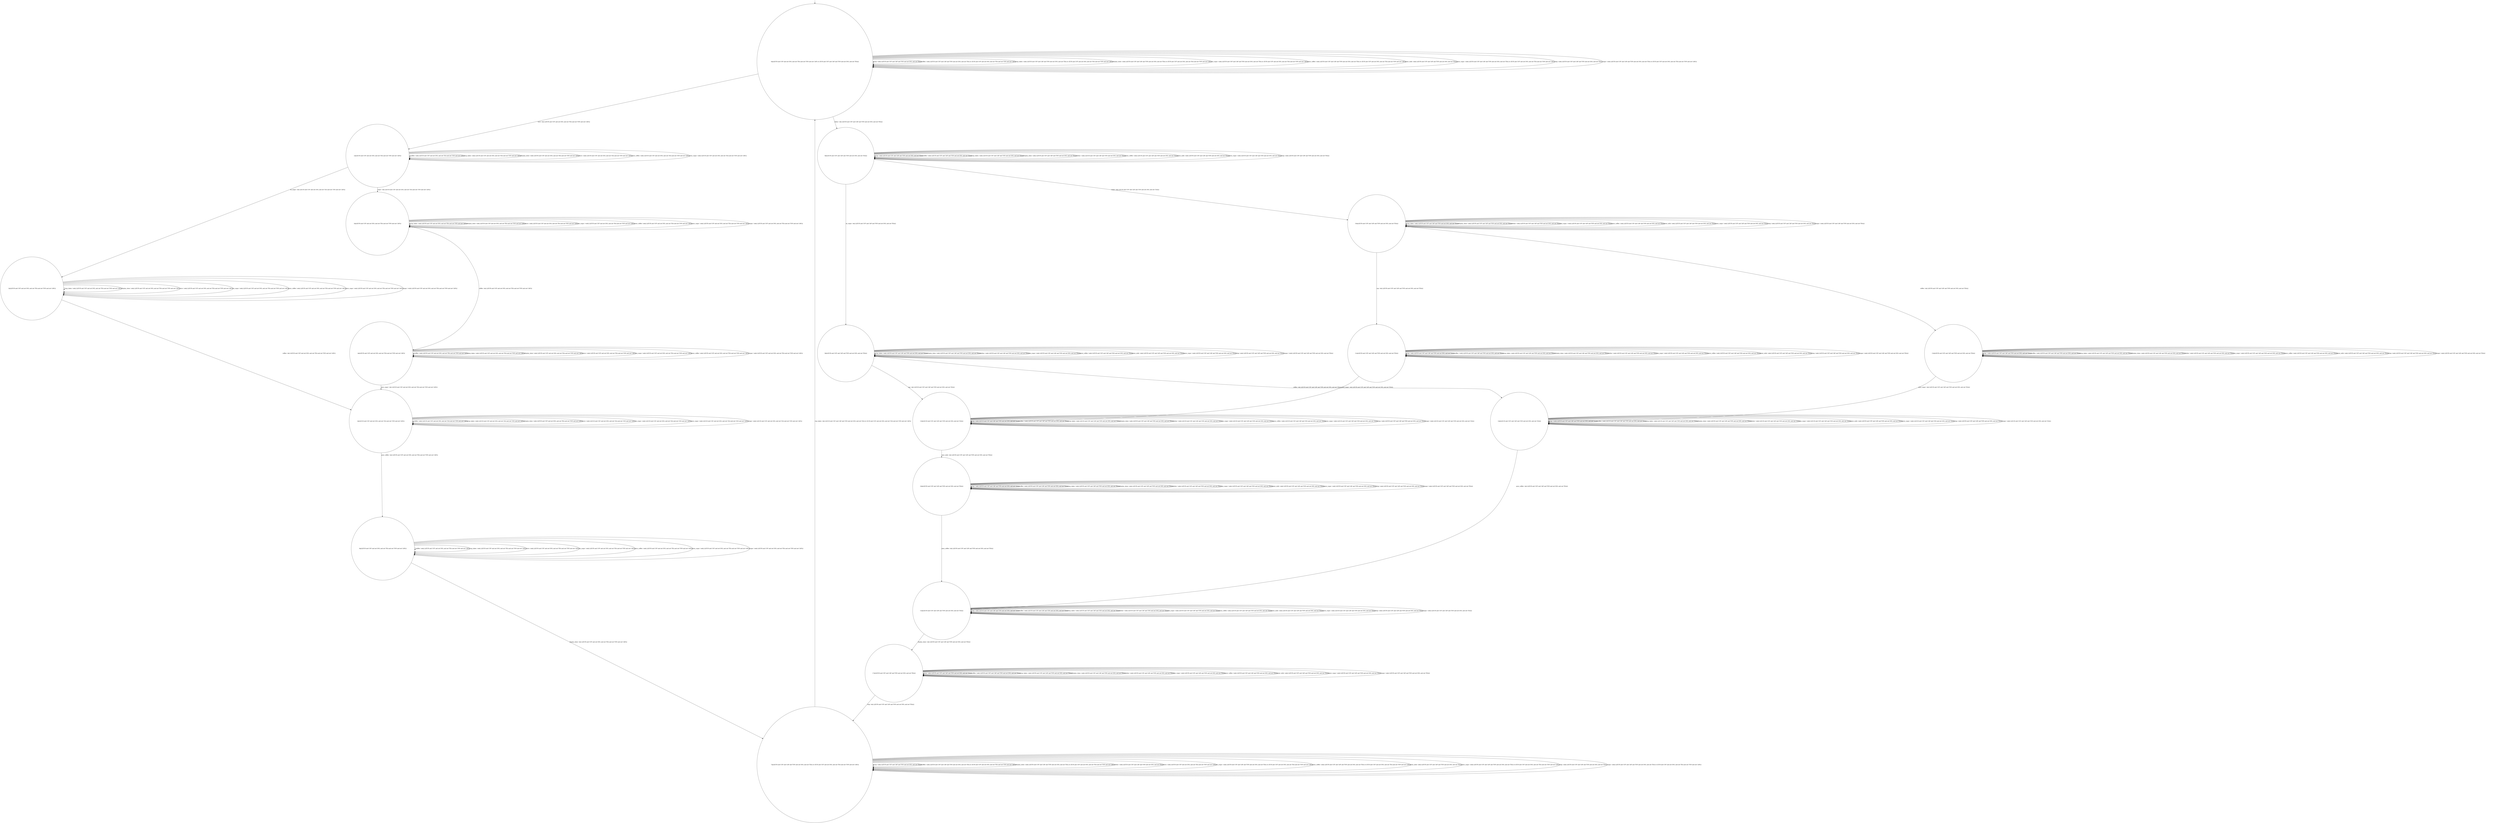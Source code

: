 digraph g {
	edge [lblstyle="above, sloped"];
	s0 [shape="circle" label="0@[((EUR and COF and not DOL and not TEA and not TON and not CAP) or (EUR and COF and CAP and TON and not DOL and not TEA))]"];
	s1 [shape="circle" label="1@[((EUR and COF and not DOL and not TEA and not TON and not CAP))]"];
	s2 [shape="circle" label="2@[((EUR and COF and not DOL and not TEA and not TON and not CAP))]"];
	s3 [shape="circle" label="3@[((EUR and COF and not DOL and not TEA and not TON and not CAP))]"];
	s4 [shape="circle" label="4@[((EUR and COF and not DOL and not TEA and not TON and not CAP))]"];
	s5 [shape="circle" label="5@[((EUR and COF and not DOL and not TEA and not TON and not CAP))]"];
	s6 [shape="circle" label="6@[((EUR and COF and not DOL and not TEA and not TON and not CAP))]"];
	s7 [shape="circle" label="7@[((EUR and COF and CAP and TON and not DOL and not TEA) or (EUR and COF and not DOL and not TEA and not TON and not CAP))]"];
	s8 [shape="circle" label="8@[((EUR and COF and CAP and TON and not DOL and not TEA))]"];
	s9 [shape="circle" label="9@[((EUR and COF and CAP and TON and not DOL and not TEA))]"];
	s10 [shape="circle" label="10@[((EUR and COF and CAP and TON and not DOL and not TEA))]"];
	s11 [shape="circle" label="11@[((EUR and COF and CAP and TON and not DOL and not TEA))]"];
	s12 [shape="circle" label="12@[((EUR and COF and CAP and TON and not DOL and not TEA))]"];
	s13 [shape="circle" label="13@[((EUR and COF and CAP and TON and not DOL and not TEA))]"];
	s14 [shape="circle" label="14@[((EUR and COF and CAP and TON and not DOL and not TEA))]"];
	s15 [shape="circle" label="15@[((EUR and COF and CAP and TON and not DOL and not TEA))]"];
	s16 [shape="circle" label="16@[((EUR and COF and CAP and TON and not DOL and not TEA))]"];
	s17 [shape="circle" label="17@[((EUR and COF and CAP and TON and not DOL and not TEA))]"];
	s0 -> s0 [label="cap / nok() [((EUR and COF and CAP and TON and not DOL and not TEA))]"];
	s0 -> s0 [label="coffee / nok() [((EUR and COF and CAP and TON and not DOL and not TEA) or (EUR and COF and not DOL and not TEA and not TON and not CAP))]"];
	s0 -> s0 [label="cup_taken / nok() [((EUR and COF and CAP and TON and not DOL and not TEA) or (EUR and COF and not DOL and not TEA and not TON and not CAP))]"];
	s0 -> s0 [label="display_done / nok() [((EUR and COF and CAP and TON and not DOL and not TEA) or (EUR and COF and not DOL and not TEA and not TON and not CAP))]"];
	s0 -> s8 [label="dollar / ok() [((EUR and COF and CAP and TON and not DOL and not TEA))]"];
	s0 -> s1 [label="euro / ok() [((EUR and COF and not DOL and not TEA and not TON and not CAP))]"];
	s0 -> s0 [label="no_sugar / nok() [((EUR and COF and CAP and TON and not DOL and not TEA) or (EUR and COF and not DOL and not TEA and not TON and not CAP))]"];
	s0 -> s0 [label="pour_coffee / nok() [((EUR and COF and CAP and TON and not DOL and not TEA) or (EUR and COF and not DOL and not TEA and not TON and not CAP))]"];
	s0 -> s0 [label="pour_milk / nok() [((EUR and COF and CAP and TON and not DOL and not TEA))]"];
	s0 -> s0 [label="pour_sugar / nok() [((EUR and COF and CAP and TON and not DOL and not TEA) or (EUR and COF and not DOL and not TEA and not TON and not CAP))]"];
	s0 -> s0 [label="ring / nok() [((EUR and COF and CAP and TON and not DOL and not TEA))]"];
	s0 -> s0 [label="sugar / nok() [((EUR and COF and CAP and TON and not DOL and not TEA) or (EUR and COF and not DOL and not TEA and not TON and not CAP))]"];
	s1 -> s1 [label="coffee / nok() [((EUR and COF and not DOL and not TEA and not TON and not CAP))]"];
	s1 -> s1 [label="cup_taken / nok() [((EUR and COF and not DOL and not TEA and not TON and not CAP))]"];
	s1 -> s1 [label="display_done / nok() [((EUR and COF and not DOL and not TEA and not TON and not CAP))]"];
	s1 -> s1 [label="euro / nok() [((EUR and COF and not DOL and not TEA and not TON and not CAP))]"];
	s1 -> s2 [label="no_sugar / ok() [((EUR and COF and not DOL and not TEA and not TON and not CAP))]"];
	s1 -> s1 [label="pour_coffee / nok() [((EUR and COF and not DOL and not TEA and not TON and not CAP))]"];
	s1 -> s1 [label="pour_sugar / nok() [((EUR and COF and not DOL and not TEA and not TON and not CAP))]"];
	s1 -> s3 [label="sugar / ok() [((EUR and COF and not DOL and not TEA and not TON and not CAP))]"];
	s2 -> s5 [label="coffee / ok() [((EUR and COF and not DOL and not TEA and not TON and not CAP))]"];
	s2 -> s2 [label="cup_taken / nok() [((EUR and COF and not DOL and not TEA and not TON and not CAP))]"];
	s2 -> s2 [label="display_done / nok() [((EUR and COF and not DOL and not TEA and not TON and not CAP))]"];
	s2 -> s2 [label="euro / nok() [((EUR and COF and not DOL and not TEA and not TON and not CAP))]"];
	s2 -> s2 [label="no_sugar / nok() [((EUR and COF and not DOL and not TEA and not TON and not CAP))]"];
	s2 -> s2 [label="pour_coffee / nok() [((EUR and COF and not DOL and not TEA and not TON and not CAP))]"];
	s2 -> s2 [label="pour_sugar / nok() [((EUR and COF and not DOL and not TEA and not TON and not CAP))]"];
	s2 -> s2 [label="sugar / void() [((EUR and COF and not DOL and not TEA and not TON and not CAP))]"];
	s3 -> s4 [label="coffee / ok() [((EUR and COF and not DOL and not TEA and not TON and not CAP))]"];
	s3 -> s3 [label="cup_taken / nok() [((EUR and COF and not DOL and not TEA and not TON and not CAP))]"];
	s3 -> s3 [label="display_done / nok() [((EUR and COF and not DOL and not TEA and not TON and not CAP))]"];
	s3 -> s3 [label="euro / nok() [((EUR and COF and not DOL and not TEA and not TON and not CAP))]"];
	s3 -> s3 [label="no_sugar / void() [((EUR and COF and not DOL and not TEA and not TON and not CAP))]"];
	s3 -> s3 [label="pour_coffee / nok() [((EUR and COF and not DOL and not TEA and not TON and not CAP))]"];
	s3 -> s3 [label="pour_sugar / nok() [((EUR and COF and not DOL and not TEA and not TON and not CAP))]"];
	s3 -> s3 [label="sugar / nok() [((EUR and COF and not DOL and not TEA and not TON and not CAP))]"];
	s4 -> s4 [label="coffee / nok() [((EUR and COF and not DOL and not TEA and not TON and not CAP))]"];
	s4 -> s4 [label="cup_taken / nok() [((EUR and COF and not DOL and not TEA and not TON and not CAP))]"];
	s4 -> s4 [label="display_done / nok() [((EUR and COF and not DOL and not TEA and not TON and not CAP))]"];
	s4 -> s4 [label="euro / nok() [((EUR and COF and not DOL and not TEA and not TON and not CAP))]"];
	s4 -> s4 [label="no_sugar / nok() [((EUR and COF and not DOL and not TEA and not TON and not CAP))]"];
	s4 -> s4 [label="pour_coffee / nok() [((EUR and COF and not DOL and not TEA and not TON and not CAP))]"];
	s4 -> s5 [label="pour_sugar / ok() [((EUR and COF and not DOL and not TEA and not TON and not CAP))]"];
	s4 -> s4 [label="sugar / nok() [((EUR and COF and not DOL and not TEA and not TON and not CAP))]"];
	s5 -> s5 [label="coffee / nok() [((EUR and COF and not DOL and not TEA and not TON and not CAP))]"];
	s5 -> s5 [label="cup_taken / nok() [((EUR and COF and not DOL and not TEA and not TON and not CAP))]"];
	s5 -> s5 [label="display_done / nok() [((EUR and COF and not DOL and not TEA and not TON and not CAP))]"];
	s5 -> s5 [label="euro / nok() [((EUR and COF and not DOL and not TEA and not TON and not CAP))]"];
	s5 -> s5 [label="no_sugar / nok() [((EUR and COF and not DOL and not TEA and not TON and not CAP))]"];
	s5 -> s6 [label="pour_coffee / ok() [((EUR and COF and not DOL and not TEA and not TON and not CAP))]"];
	s5 -> s5 [label="pour_sugar / nok() [((EUR and COF and not DOL and not TEA and not TON and not CAP))]"];
	s5 -> s5 [label="sugar / nok() [((EUR and COF and not DOL and not TEA and not TON and not CAP))]"];
	s6 -> s6 [label="coffee / nok() [((EUR and COF and not DOL and not TEA and not TON and not CAP))]"];
	s6 -> s6 [label="cup_taken / nok() [((EUR and COF and not DOL and not TEA and not TON and not CAP))]"];
	s6 -> s7 [label="display_done / ok() [((EUR and COF and not DOL and not TEA and not TON and not CAP))]"];
	s6 -> s6 [label="euro / nok() [((EUR and COF and not DOL and not TEA and not TON and not CAP))]"];
	s6 -> s6 [label="no_sugar / nok() [((EUR and COF and not DOL and not TEA and not TON and not CAP))]"];
	s6 -> s6 [label="pour_coffee / nok() [((EUR and COF and not DOL and not TEA and not TON and not CAP))]"];
	s6 -> s6 [label="pour_sugar / nok() [((EUR and COF and not DOL and not TEA and not TON and not CAP))]"];
	s6 -> s6 [label="sugar / nok() [((EUR and COF and not DOL and not TEA and not TON and not CAP))]"];
	s7 -> s7 [label="cap / nok() [((EUR and COF and CAP and TON and not DOL and not TEA))]"];
	s7 -> s7 [label="coffee / nok() [((EUR and COF and CAP and TON and not DOL and not TEA) or (EUR and COF and not DOL and not TEA and not TON and not CAP))]"];
	s7 -> s0 [label="cup_taken / ok() [((EUR and COF and CAP and TON and not DOL and not TEA) or (EUR and COF and not DOL and not TEA and not TON and not CAP))]"];
	s7 -> s7 [label="display_done / nok() [((EUR and COF and CAP and TON and not DOL and not TEA) or (EUR and COF and not DOL and not TEA and not TON and not CAP))]"];
	s7 -> s7 [label="dollar / nok() [((EUR and COF and CAP and TON and not DOL and not TEA))]"];
	s7 -> s7 [label="euro / nok() [((EUR and COF and not DOL and not TEA and not TON and not CAP))]"];
	s7 -> s7 [label="no_sugar / nok() [((EUR and COF and CAP and TON and not DOL and not TEA) or (EUR and COF and not DOL and not TEA and not TON and not CAP))]"];
	s7 -> s7 [label="pour_coffee / nok() [((EUR and COF and CAP and TON and not DOL and not TEA) or (EUR and COF and not DOL and not TEA and not TON and not CAP))]"];
	s7 -> s7 [label="pour_milk / nok() [((EUR and COF and CAP and TON and not DOL and not TEA))]"];
	s7 -> s7 [label="pour_sugar / nok() [((EUR and COF and CAP and TON and not DOL and not TEA) or (EUR and COF and not DOL and not TEA and not TON and not CAP))]"];
	s7 -> s7 [label="ring / nok() [((EUR and COF and CAP and TON and not DOL and not TEA))]"];
	s7 -> s7 [label="sugar / nok() [((EUR and COF and CAP and TON and not DOL and not TEA) or (EUR and COF and not DOL and not TEA and not TON and not CAP))]"];
	s8 -> s8 [label="cap / nok() [((EUR and COF and CAP and TON and not DOL and not TEA))]"];
	s8 -> s8 [label="coffee / nok() [((EUR and COF and CAP and TON and not DOL and not TEA))]"];
	s8 -> s8 [label="cup_taken / nok() [((EUR and COF and CAP and TON and not DOL and not TEA))]"];
	s8 -> s8 [label="display_done / nok() [((EUR and COF and CAP and TON and not DOL and not TEA))]"];
	s8 -> s8 [label="dollar / nok() [((EUR and COF and CAP and TON and not DOL and not TEA))]"];
	s8 -> s9 [label="no_sugar / ok() [((EUR and COF and CAP and TON and not DOL and not TEA))]"];
	s8 -> s8 [label="pour_coffee / nok() [((EUR and COF and CAP and TON and not DOL and not TEA))]"];
	s8 -> s8 [label="pour_milk / nok() [((EUR and COF and CAP and TON and not DOL and not TEA))]"];
	s8 -> s8 [label="pour_sugar / nok() [((EUR and COF and CAP and TON and not DOL and not TEA))]"];
	s8 -> s8 [label="ring / nok() [((EUR and COF and CAP and TON and not DOL and not TEA))]"];
	s8 -> s10 [label="sugar / ok() [((EUR and COF and CAP and TON and not DOL and not TEA))]"];
	s9 -> s13 [label="cap / ok() [((EUR and COF and CAP and TON and not DOL and not TEA))]"];
	s9 -> s14 [label="coffee / ok() [((EUR and COF and CAP and TON and not DOL and not TEA))]"];
	s9 -> s9 [label="cup_taken / nok() [((EUR and COF and CAP and TON and not DOL and not TEA))]"];
	s9 -> s9 [label="display_done / nok() [((EUR and COF and CAP and TON and not DOL and not TEA))]"];
	s9 -> s9 [label="dollar / nok() [((EUR and COF and CAP and TON and not DOL and not TEA))]"];
	s9 -> s9 [label="no_sugar / nok() [((EUR and COF and CAP and TON and not DOL and not TEA))]"];
	s9 -> s9 [label="pour_coffee / nok() [((EUR and COF and CAP and TON and not DOL and not TEA))]"];
	s9 -> s9 [label="pour_milk / nok() [((EUR and COF and CAP and TON and not DOL and not TEA))]"];
	s9 -> s9 [label="pour_sugar / nok() [((EUR and COF and CAP and TON and not DOL and not TEA))]"];
	s9 -> s9 [label="ring / nok() [((EUR and COF and CAP and TON and not DOL and not TEA))]"];
	s9 -> s9 [label="sugar / void() [((EUR and COF and CAP and TON and not DOL and not TEA))]"];
	s10 -> s11 [label="cap / ok() [((EUR and COF and CAP and TON and not DOL and not TEA))]"];
	s10 -> s12 [label="coffee / ok() [((EUR and COF and CAP and TON and not DOL and not TEA))]"];
	s10 -> s10 [label="cup_taken / nok() [((EUR and COF and CAP and TON and not DOL and not TEA))]"];
	s10 -> s10 [label="display_done / nok() [((EUR and COF and CAP and TON and not DOL and not TEA))]"];
	s10 -> s10 [label="dollar / nok() [((EUR and COF and CAP and TON and not DOL and not TEA))]"];
	s10 -> s10 [label="no_sugar / void() [((EUR and COF and CAP and TON and not DOL and not TEA))]"];
	s10 -> s10 [label="pour_coffee / nok() [((EUR and COF and CAP and TON and not DOL and not TEA))]"];
	s10 -> s10 [label="pour_milk / nok() [((EUR and COF and CAP and TON and not DOL and not TEA))]"];
	s10 -> s10 [label="pour_sugar / nok() [((EUR and COF and CAP and TON and not DOL and not TEA))]"];
	s10 -> s10 [label="ring / nok() [((EUR and COF and CAP and TON and not DOL and not TEA))]"];
	s10 -> s10 [label="sugar / nok() [((EUR and COF and CAP and TON and not DOL and not TEA))]"];
	s11 -> s11 [label="cap / nok() [((EUR and COF and CAP and TON and not DOL and not TEA))]"];
	s11 -> s11 [label="coffee / void() [((EUR and COF and CAP and TON and not DOL and not TEA))]"];
	s11 -> s11 [label="cup_taken / nok() [((EUR and COF and CAP and TON and not DOL and not TEA))]"];
	s11 -> s11 [label="display_done / nok() [((EUR and COF and CAP and TON and not DOL and not TEA))]"];
	s11 -> s11 [label="dollar / nok() [((EUR and COF and CAP and TON and not DOL and not TEA))]"];
	s11 -> s11 [label="no_sugar / nok() [((EUR and COF and CAP and TON and not DOL and not TEA))]"];
	s11 -> s11 [label="pour_coffee / nok() [((EUR and COF and CAP and TON and not DOL and not TEA))]"];
	s11 -> s11 [label="pour_milk / nok() [((EUR and COF and CAP and TON and not DOL and not TEA))]"];
	s11 -> s13 [label="pour_sugar / ok() [((EUR and COF and CAP and TON and not DOL and not TEA))]"];
	s11 -> s11 [label="ring / nok() [((EUR and COF and CAP and TON and not DOL and not TEA))]"];
	s11 -> s11 [label="sugar / nok() [((EUR and COF and CAP and TON and not DOL and not TEA))]"];
	s12 -> s12 [label="cap / void() [((EUR and COF and CAP and TON and not DOL and not TEA))]"];
	s12 -> s12 [label="coffee / nok() [((EUR and COF and CAP and TON and not DOL and not TEA))]"];
	s12 -> s12 [label="cup_taken / nok() [((EUR and COF and CAP and TON and not DOL and not TEA))]"];
	s12 -> s12 [label="display_done / nok() [((EUR and COF and CAP and TON and not DOL and not TEA))]"];
	s12 -> s12 [label="dollar / nok() [((EUR and COF and CAP and TON and not DOL and not TEA))]"];
	s12 -> s12 [label="no_sugar / nok() [((EUR and COF and CAP and TON and not DOL and not TEA))]"];
	s12 -> s12 [label="pour_coffee / nok() [((EUR and COF and CAP and TON and not DOL and not TEA))]"];
	s12 -> s12 [label="pour_milk / nok() [((EUR and COF and CAP and TON and not DOL and not TEA))]"];
	s12 -> s14 [label="pour_sugar / ok() [((EUR and COF and CAP and TON and not DOL and not TEA))]"];
	s12 -> s12 [label="ring / nok() [((EUR and COF and CAP and TON and not DOL and not TEA))]"];
	s12 -> s12 [label="sugar / nok() [((EUR and COF and CAP and TON and not DOL and not TEA))]"];
	s13 -> s13 [label="cap / nok() [((EUR and COF and CAP and TON and not DOL and not TEA))]"];
	s13 -> s13 [label="coffee / void() [((EUR and COF and CAP and TON and not DOL and not TEA))]"];
	s13 -> s13 [label="cup_taken / nok() [((EUR and COF and CAP and TON and not DOL and not TEA))]"];
	s13 -> s13 [label="display_done / nok() [((EUR and COF and CAP and TON and not DOL and not TEA))]"];
	s13 -> s13 [label="dollar / nok() [((EUR and COF and CAP and TON and not DOL and not TEA))]"];
	s13 -> s13 [label="no_sugar / nok() [((EUR and COF and CAP and TON and not DOL and not TEA))]"];
	s13 -> s13 [label="pour_coffee / nok() [((EUR and COF and CAP and TON and not DOL and not TEA))]"];
	s13 -> s16 [label="pour_milk / ok() [((EUR and COF and CAP and TON and not DOL and not TEA))]"];
	s13 -> s13 [label="pour_sugar / nok() [((EUR and COF and CAP and TON and not DOL and not TEA))]"];
	s13 -> s13 [label="ring / nok() [((EUR and COF and CAP and TON and not DOL and not TEA))]"];
	s13 -> s13 [label="sugar / nok() [((EUR and COF and CAP and TON and not DOL and not TEA))]"];
	s14 -> s14 [label="cap / void() [((EUR and COF and CAP and TON and not DOL and not TEA))]"];
	s14 -> s14 [label="coffee / nok() [((EUR and COF and CAP and TON and not DOL and not TEA))]"];
	s14 -> s14 [label="cup_taken / nok() [((EUR and COF and CAP and TON and not DOL and not TEA))]"];
	s14 -> s14 [label="display_done / nok() [((EUR and COF and CAP and TON and not DOL and not TEA))]"];
	s14 -> s14 [label="dollar / nok() [((EUR and COF and CAP and TON and not DOL and not TEA))]"];
	s14 -> s14 [label="no_sugar / nok() [((EUR and COF and CAP and TON and not DOL and not TEA))]"];
	s14 -> s15 [label="pour_coffee / ok() [((EUR and COF and CAP and TON and not DOL and not TEA))]"];
	s14 -> s14 [label="pour_milk / nok() [((EUR and COF and CAP and TON and not DOL and not TEA))]"];
	s14 -> s14 [label="pour_sugar / nok() [((EUR and COF and CAP and TON and not DOL and not TEA))]"];
	s14 -> s14 [label="ring / nok() [((EUR and COF and CAP and TON and not DOL and not TEA))]"];
	s14 -> s14 [label="sugar / nok() [((EUR and COF and CAP and TON and not DOL and not TEA))]"];
	s15 -> s15 [label="cap / nok() [((EUR and COF and CAP and TON and not DOL and not TEA))]"];
	s15 -> s15 [label="coffee / nok() [((EUR and COF and CAP and TON and not DOL and not TEA))]"];
	s15 -> s15 [label="cup_taken / nok() [((EUR and COF and CAP and TON and not DOL and not TEA))]"];
	s15 -> s17 [label="display_done / ok() [((EUR and COF and CAP and TON and not DOL and not TEA))]"];
	s15 -> s15 [label="dollar / nok() [((EUR and COF and CAP and TON and not DOL and not TEA))]"];
	s15 -> s15 [label="no_sugar / nok() [((EUR and COF and CAP and TON and not DOL and not TEA))]"];
	s15 -> s15 [label="pour_coffee / nok() [((EUR and COF and CAP and TON and not DOL and not TEA))]"];
	s15 -> s15 [label="pour_milk / nok() [((EUR and COF and CAP and TON and not DOL and not TEA))]"];
	s15 -> s15 [label="pour_sugar / nok() [((EUR and COF and CAP and TON and not DOL and not TEA))]"];
	s15 -> s15 [label="ring / nok() [((EUR and COF and CAP and TON and not DOL and not TEA))]"];
	s15 -> s15 [label="sugar / nok() [((EUR and COF and CAP and TON and not DOL and not TEA))]"];
	s16 -> s16 [label="cap / nok() [((EUR and COF and CAP and TON and not DOL and not TEA))]"];
	s16 -> s16 [label="coffee / nok() [((EUR and COF and CAP and TON and not DOL and not TEA))]"];
	s16 -> s16 [label="cup_taken / nok() [((EUR and COF and CAP and TON and not DOL and not TEA))]"];
	s16 -> s16 [label="display_done / nok() [((EUR and COF and CAP and TON and not DOL and not TEA))]"];
	s16 -> s16 [label="dollar / nok() [((EUR and COF and CAP and TON and not DOL and not TEA))]"];
	s16 -> s16 [label="no_sugar / nok() [((EUR and COF and CAP and TON and not DOL and not TEA))]"];
	s16 -> s15 [label="pour_coffee / ok() [((EUR and COF and CAP and TON and not DOL and not TEA))]"];
	s16 -> s16 [label="pour_milk / nok() [((EUR and COF and CAP and TON and not DOL and not TEA))]"];
	s16 -> s16 [label="pour_sugar / nok() [((EUR and COF and CAP and TON and not DOL and not TEA))]"];
	s16 -> s16 [label="ring / nok() [((EUR and COF and CAP and TON and not DOL and not TEA))]"];
	s16 -> s16 [label="sugar / nok() [((EUR and COF and CAP and TON and not DOL and not TEA))]"];
	s17 -> s17 [label="cap / nok() [((EUR and COF and CAP and TON and not DOL and not TEA))]"];
	s17 -> s17 [label="coffee / nok() [((EUR and COF and CAP and TON and not DOL and not TEA))]"];
	s17 -> s17 [label="cup_taken / nok() [((EUR and COF and CAP and TON and not DOL and not TEA))]"];
	s17 -> s17 [label="display_done / nok() [((EUR and COF and CAP and TON and not DOL and not TEA))]"];
	s17 -> s17 [label="dollar / nok() [((EUR and COF and CAP and TON and not DOL and not TEA))]"];
	s17 -> s17 [label="no_sugar / nok() [((EUR and COF and CAP and TON and not DOL and not TEA))]"];
	s17 -> s17 [label="pour_coffee / nok() [((EUR and COF and CAP and TON and not DOL and not TEA))]"];
	s17 -> s17 [label="pour_milk / nok() [((EUR and COF and CAP and TON and not DOL and not TEA))]"];
	s17 -> s17 [label="pour_sugar / nok() [((EUR and COF and CAP and TON and not DOL and not TEA))]"];
	s17 -> s7 [label="ring / ok() [((EUR and COF and CAP and TON and not DOL and not TEA))]"];
	s17 -> s17 [label="sugar / nok() [((EUR and COF and CAP and TON and not DOL and not TEA))]"];
	__start0 [label="" shape="none" width="0" height="0"];
	__start0 -> s0;
}